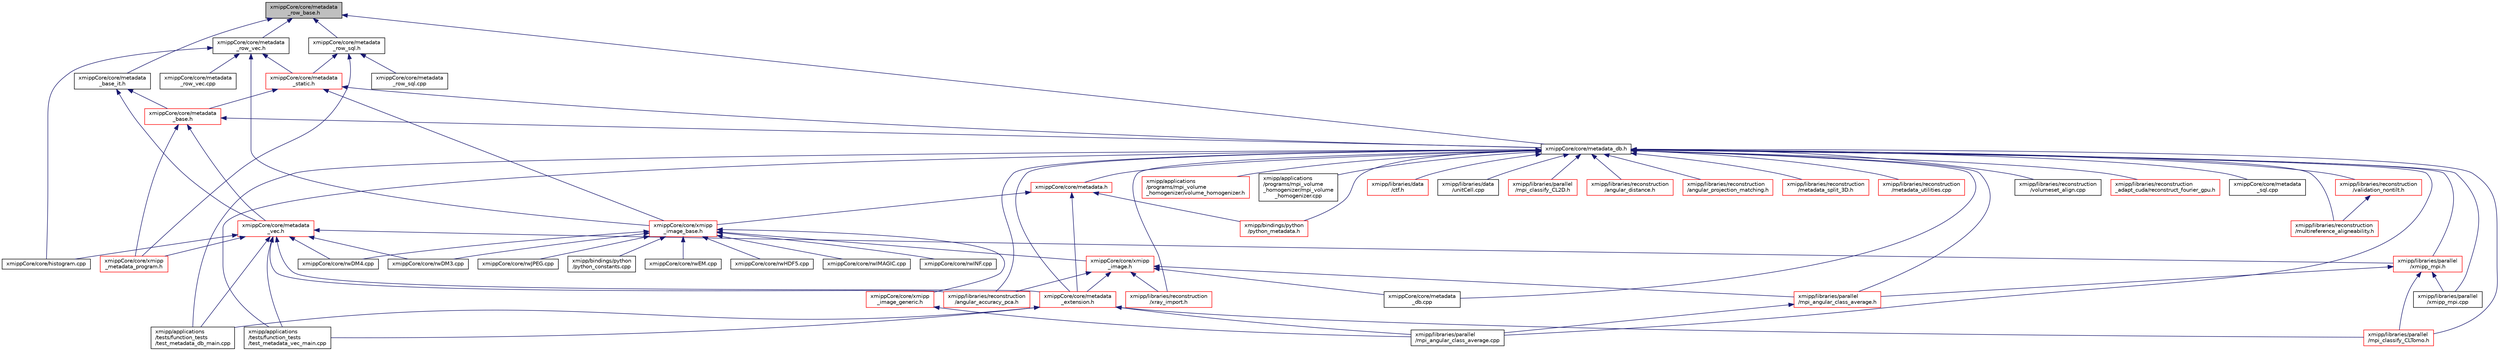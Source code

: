 digraph "xmippCore/core/metadata_row_base.h"
{
  edge [fontname="Helvetica",fontsize="10",labelfontname="Helvetica",labelfontsize="10"];
  node [fontname="Helvetica",fontsize="10",shape=record];
  Node10 [label="xmippCore/core/metadata\l_row_base.h",height=0.2,width=0.4,color="black", fillcolor="grey75", style="filled", fontcolor="black"];
  Node10 -> Node11 [dir="back",color="midnightblue",fontsize="10",style="solid",fontname="Helvetica"];
  Node11 [label="xmippCore/core/metadata\l_row_vec.h",height=0.2,width=0.4,color="black", fillcolor="white", style="filled",URL="$metadata__row__vec_8h.html"];
  Node11 -> Node12 [dir="back",color="midnightblue",fontsize="10",style="solid",fontname="Helvetica"];
  Node12 [label="xmippCore/core/xmipp\l_image_base.h",height=0.2,width=0.4,color="red", fillcolor="white", style="filled",URL="$xmipp__image__base_8h.html"];
  Node12 -> Node13 [dir="back",color="midnightblue",fontsize="10",style="solid",fontname="Helvetica"];
  Node13 [label="xmipp/bindings/python\l/python_constants.cpp",height=0.2,width=0.4,color="black", fillcolor="white", style="filled",URL="$python__constants_8cpp.html"];
  Node12 -> Node14 [dir="back",color="midnightblue",fontsize="10",style="solid",fontname="Helvetica"];
  Node14 [label="xmippCore/core/xmipp\l_image.h",height=0.2,width=0.4,color="red", fillcolor="white", style="filled",URL="$xmipp__image_8h.html"];
  Node14 -> Node433 [dir="back",color="midnightblue",fontsize="10",style="solid",fontname="Helvetica"];
  Node433 [label="xmipp/libraries/parallel\l/mpi_angular_class_average.h",height=0.2,width=0.4,color="red", fillcolor="white", style="filled",URL="$mpi__angular__class__average_8h.html"];
  Node433 -> Node435 [dir="back",color="midnightblue",fontsize="10",style="solid",fontname="Helvetica"];
  Node435 [label="xmipp/libraries/parallel\l/mpi_angular_class_average.cpp",height=0.2,width=0.4,color="black", fillcolor="white", style="filled",URL="$mpi__angular__class__average_8cpp.html"];
  Node14 -> Node442 [dir="back",color="midnightblue",fontsize="10",style="solid",fontname="Helvetica"];
  Node442 [label="xmipp/libraries/reconstruction\l/angular_accuracy_pca.h",height=0.2,width=0.4,color="red", fillcolor="white", style="filled",URL="$angular__accuracy__pca_8h.html"];
  Node14 -> Node550 [dir="back",color="midnightblue",fontsize="10",style="solid",fontname="Helvetica"];
  Node550 [label="xmipp/libraries/reconstruction\l/xray_import.h",height=0.2,width=0.4,color="red", fillcolor="white", style="filled",URL="$xray__import_8h.html"];
  Node14 -> Node556 [dir="back",color="midnightblue",fontsize="10",style="solid",fontname="Helvetica"];
  Node556 [label="xmippCore/core/metadata\l_extension.h",height=0.2,width=0.4,color="red", fillcolor="white", style="filled",URL="$metadata__extension_8h.html"];
  Node556 -> Node557 [dir="back",color="midnightblue",fontsize="10",style="solid",fontname="Helvetica"];
  Node557 [label="xmipp/applications\l/tests/function_tests\l/test_metadata_db_main.cpp",height=0.2,width=0.4,color="black", fillcolor="white", style="filled",URL="$test__metadata__db__main_8cpp.html"];
  Node556 -> Node558 [dir="back",color="midnightblue",fontsize="10",style="solid",fontname="Helvetica"];
  Node558 [label="xmipp/applications\l/tests/function_tests\l/test_metadata_vec_main.cpp",height=0.2,width=0.4,color="black", fillcolor="white", style="filled",URL="$test__metadata__vec__main_8cpp.html"];
  Node556 -> Node435 [dir="back",color="midnightblue",fontsize="10",style="solid",fontname="Helvetica"];
  Node556 -> Node93 [dir="back",color="midnightblue",fontsize="10",style="solid",fontname="Helvetica"];
  Node93 [label="xmipp/libraries/parallel\l/mpi_classify_CLTomo.h",height=0.2,width=0.4,color="red", fillcolor="white", style="filled",URL="$mpi__classify__CLTomo_8h.html"];
  Node14 -> Node584 [dir="back",color="midnightblue",fontsize="10",style="solid",fontname="Helvetica"];
  Node584 [label="xmippCore/core/metadata\l_db.cpp",height=0.2,width=0.4,color="black", fillcolor="white", style="filled",URL="$metadata__db_8cpp.html"];
  Node12 -> Node592 [dir="back",color="midnightblue",fontsize="10",style="solid",fontname="Helvetica"];
  Node592 [label="xmippCore/core/xmipp\l_image_generic.h",height=0.2,width=0.4,color="red", fillcolor="white", style="filled",URL="$xmipp__image__generic_8h.html"];
  Node592 -> Node435 [dir="back",color="midnightblue",fontsize="10",style="solid",fontname="Helvetica"];
  Node12 -> Node608 [dir="back",color="midnightblue",fontsize="10",style="solid",fontname="Helvetica"];
  Node608 [label="xmippCore/core/rwDM3.cpp",height=0.2,width=0.4,color="black", fillcolor="white", style="filled",URL="$rwDM3_8cpp.html"];
  Node12 -> Node609 [dir="back",color="midnightblue",fontsize="10",style="solid",fontname="Helvetica"];
  Node609 [label="xmippCore/core/rwDM4.cpp",height=0.2,width=0.4,color="black", fillcolor="white", style="filled",URL="$rwDM4_8cpp.html"];
  Node12 -> Node610 [dir="back",color="midnightblue",fontsize="10",style="solid",fontname="Helvetica"];
  Node610 [label="xmippCore/core/rwEM.cpp",height=0.2,width=0.4,color="black", fillcolor="white", style="filled",URL="$rwEM_8cpp.html"];
  Node12 -> Node611 [dir="back",color="midnightblue",fontsize="10",style="solid",fontname="Helvetica"];
  Node611 [label="xmippCore/core/rwHDF5.cpp",height=0.2,width=0.4,color="black", fillcolor="white", style="filled",URL="$rwHDF5_8cpp.html"];
  Node12 -> Node612 [dir="back",color="midnightblue",fontsize="10",style="solid",fontname="Helvetica"];
  Node612 [label="xmippCore/core/rwIMAGIC.cpp",height=0.2,width=0.4,color="black", fillcolor="white", style="filled",URL="$rwIMAGIC_8cpp.html"];
  Node12 -> Node613 [dir="back",color="midnightblue",fontsize="10",style="solid",fontname="Helvetica"];
  Node613 [label="xmippCore/core/rwINF.cpp",height=0.2,width=0.4,color="black", fillcolor="white", style="filled",URL="$rwINF_8cpp.html"];
  Node12 -> Node614 [dir="back",color="midnightblue",fontsize="10",style="solid",fontname="Helvetica"];
  Node614 [label="xmippCore/core/rwJPEG.cpp",height=0.2,width=0.4,color="black", fillcolor="white", style="filled",URL="$rwJPEG_8cpp.html"];
  Node11 -> Node622 [dir="back",color="midnightblue",fontsize="10",style="solid",fontname="Helvetica"];
  Node622 [label="xmippCore/core/metadata\l_static.h",height=0.2,width=0.4,color="red", fillcolor="white", style="filled",URL="$metadata__static_8h.html"];
  Node622 -> Node12 [dir="back",color="midnightblue",fontsize="10",style="solid",fontname="Helvetica"];
  Node622 -> Node623 [dir="back",color="midnightblue",fontsize="10",style="solid",fontname="Helvetica"];
  Node623 [label="xmippCore/core/metadata\l_base.h",height=0.2,width=0.4,color="red", fillcolor="white", style="filled",URL="$metadata__base_8h.html"];
  Node623 -> Node624 [dir="back",color="midnightblue",fontsize="10",style="solid",fontname="Helvetica"];
  Node624 [label="xmippCore/core/metadata_db.h",height=0.2,width=0.4,color="black", fillcolor="white", style="filled",URL="$metadata__db_8h.html"];
  Node624 -> Node254 [dir="back",color="midnightblue",fontsize="10",style="solid",fontname="Helvetica"];
  Node254 [label="xmipp/applications\l/programs/mpi_volume\l_homogenizer/volume_homogenizer.h",height=0.2,width=0.4,color="red", fillcolor="white", style="filled",URL="$volume__homogenizer_8h.html"];
  Node624 -> Node256 [dir="back",color="midnightblue",fontsize="10",style="solid",fontname="Helvetica"];
  Node256 [label="xmipp/applications\l/programs/mpi_volume\l_homogenizer/mpi_volume\l_homogenizer.cpp",height=0.2,width=0.4,color="black", fillcolor="white", style="filled",URL="$mpi__volume__homogenizer_8cpp.html"];
  Node624 -> Node557 [dir="back",color="midnightblue",fontsize="10",style="solid",fontname="Helvetica"];
  Node624 -> Node558 [dir="back",color="midnightblue",fontsize="10",style="solid",fontname="Helvetica"];
  Node624 -> Node625 [dir="back",color="midnightblue",fontsize="10",style="solid",fontname="Helvetica"];
  Node625 [label="xmipp/bindings/python\l/python_metadata.h",height=0.2,width=0.4,color="red", fillcolor="white", style="filled",URL="$python__metadata_8h.html"];
  Node624 -> Node629 [dir="back",color="midnightblue",fontsize="10",style="solid",fontname="Helvetica"];
  Node629 [label="xmipp/libraries/data\l/ctf.h",height=0.2,width=0.4,color="red", fillcolor="white", style="filled",URL="$ctf_8h.html"];
  Node624 -> Node419 [dir="back",color="midnightblue",fontsize="10",style="solid",fontname="Helvetica"];
  Node419 [label="xmipp/libraries/data\l/unitCell.cpp",height=0.2,width=0.4,color="black", fillcolor="white", style="filled",URL="$unitCell_8cpp.html"];
  Node624 -> Node433 [dir="back",color="midnightblue",fontsize="10",style="solid",fontname="Helvetica"];
  Node624 -> Node435 [dir="back",color="midnightblue",fontsize="10",style="solid",fontname="Helvetica"];
  Node624 -> Node633 [dir="back",color="midnightblue",fontsize="10",style="solid",fontname="Helvetica"];
  Node633 [label="xmipp/libraries/parallel\l/mpi_classify_CL2D.h",height=0.2,width=0.4,color="red", fillcolor="white", style="filled",URL="$mpi__classify__CL2D_8h.html"];
  Node624 -> Node635 [dir="back",color="midnightblue",fontsize="10",style="solid",fontname="Helvetica"];
  Node635 [label="xmipp/libraries/parallel\l/xmipp_mpi.h",height=0.2,width=0.4,color="red", fillcolor="white", style="filled",URL="$xmipp__mpi_8h.html"];
  Node635 -> Node433 [dir="back",color="midnightblue",fontsize="10",style="solid",fontname="Helvetica"];
  Node635 -> Node93 [dir="back",color="midnightblue",fontsize="10",style="solid",fontname="Helvetica"];
  Node635 -> Node658 [dir="back",color="midnightblue",fontsize="10",style="solid",fontname="Helvetica"];
  Node658 [label="xmipp/libraries/parallel\l/xmipp_mpi.cpp",height=0.2,width=0.4,color="black", fillcolor="white", style="filled",URL="$xmipp__mpi_8cpp.html"];
  Node624 -> Node93 [dir="back",color="midnightblue",fontsize="10",style="solid",fontname="Helvetica"];
  Node624 -> Node658 [dir="back",color="midnightblue",fontsize="10",style="solid",fontname="Helvetica"];
  Node624 -> Node442 [dir="back",color="midnightblue",fontsize="10",style="solid",fontname="Helvetica"];
  Node624 -> Node659 [dir="back",color="midnightblue",fontsize="10",style="solid",fontname="Helvetica"];
  Node659 [label="xmipp/libraries/reconstruction\l/angular_distance.h",height=0.2,width=0.4,color="red", fillcolor="white", style="filled",URL="$angular__distance_8h.html"];
  Node624 -> Node664 [dir="back",color="midnightblue",fontsize="10",style="solid",fontname="Helvetica"];
  Node664 [label="xmipp/libraries/reconstruction\l/angular_projection_matching.h",height=0.2,width=0.4,color="red", fillcolor="white", style="filled",URL="$angular__projection__matching_8h.html"];
  Node624 -> Node666 [dir="back",color="midnightblue",fontsize="10",style="solid",fontname="Helvetica"];
  Node666 [label="xmipp/libraries/reconstruction\l/metadata_split_3D.h",height=0.2,width=0.4,color="red", fillcolor="white", style="filled",URL="$metadata__split__3D_8h.html"];
  Node624 -> Node668 [dir="back",color="midnightblue",fontsize="10",style="solid",fontname="Helvetica"];
  Node668 [label="xmipp/libraries/reconstruction\l/metadata_utilities.cpp",height=0.2,width=0.4,color="red", fillcolor="white", style="filled",URL="$metadata__utilities_8cpp.html"];
  Node624 -> Node670 [dir="back",color="midnightblue",fontsize="10",style="solid",fontname="Helvetica"];
  Node670 [label="xmipp/libraries/reconstruction\l/validation_nontilt.h",height=0.2,width=0.4,color="red", fillcolor="white", style="filled",URL="$validation__nontilt_8h.html"];
  Node670 -> Node166 [dir="back",color="midnightblue",fontsize="10",style="solid",fontname="Helvetica"];
  Node166 [label="xmipp/libraries/reconstruction\l/multireference_aligneability.h",height=0.2,width=0.4,color="red", fillcolor="white", style="filled",URL="$multireference__aligneability_8h.html"];
  Node624 -> Node166 [dir="back",color="midnightblue",fontsize="10",style="solid",fontname="Helvetica"];
  Node624 -> Node673 [dir="back",color="midnightblue",fontsize="10",style="solid",fontname="Helvetica"];
  Node673 [label="xmipp/libraries/reconstruction\l/volumeset_align.cpp",height=0.2,width=0.4,color="black", fillcolor="white", style="filled",URL="$volumeset__align_8cpp.html"];
  Node624 -> Node550 [dir="back",color="midnightblue",fontsize="10",style="solid",fontname="Helvetica"];
  Node624 -> Node237 [dir="back",color="midnightblue",fontsize="10",style="solid",fontname="Helvetica"];
  Node237 [label="xmipp/libraries/reconstruction\l_adapt_cuda/reconstruct_fourier_gpu.h",height=0.2,width=0.4,color="red", fillcolor="white", style="filled",URL="$reconstruct__fourier__gpu_8h.html"];
  Node624 -> Node674 [dir="back",color="midnightblue",fontsize="10",style="solid",fontname="Helvetica"];
  Node674 [label="xmippCore/core/metadata.h",height=0.2,width=0.4,color="red", fillcolor="white", style="filled",URL="$metadata_8h.html"];
  Node674 -> Node625 [dir="back",color="midnightblue",fontsize="10",style="solid",fontname="Helvetica"];
  Node674 -> Node12 [dir="back",color="midnightblue",fontsize="10",style="solid",fontname="Helvetica"];
  Node674 -> Node556 [dir="back",color="midnightblue",fontsize="10",style="solid",fontname="Helvetica"];
  Node624 -> Node556 [dir="back",color="midnightblue",fontsize="10",style="solid",fontname="Helvetica"];
  Node624 -> Node584 [dir="back",color="midnightblue",fontsize="10",style="solid",fontname="Helvetica"];
  Node624 -> Node706 [dir="back",color="midnightblue",fontsize="10",style="solid",fontname="Helvetica"];
  Node706 [label="xmippCore/core/metadata\l_sql.cpp",height=0.2,width=0.4,color="black", fillcolor="white", style="filled",URL="$metadata__sql_8cpp.html"];
  Node623 -> Node707 [dir="back",color="midnightblue",fontsize="10",style="solid",fontname="Helvetica"];
  Node707 [label="xmippCore/core/metadata\l_vec.h",height=0.2,width=0.4,color="red", fillcolor="white", style="filled",URL="$metadata__vec_8h.html"];
  Node707 -> Node557 [dir="back",color="midnightblue",fontsize="10",style="solid",fontname="Helvetica"];
  Node707 -> Node558 [dir="back",color="midnightblue",fontsize="10",style="solid",fontname="Helvetica"];
  Node707 -> Node635 [dir="back",color="midnightblue",fontsize="10",style="solid",fontname="Helvetica"];
  Node707 -> Node442 [dir="back",color="midnightblue",fontsize="10",style="solid",fontname="Helvetica"];
  Node707 -> Node556 [dir="back",color="midnightblue",fontsize="10",style="solid",fontname="Helvetica"];
  Node707 -> Node740 [dir="back",color="midnightblue",fontsize="10",style="solid",fontname="Helvetica"];
  Node740 [label="xmippCore/core/histogram.cpp",height=0.2,width=0.4,color="black", fillcolor="white", style="filled",URL="$histogram_8cpp.html"];
  Node707 -> Node608 [dir="back",color="midnightblue",fontsize="10",style="solid",fontname="Helvetica"];
  Node707 -> Node609 [dir="back",color="midnightblue",fontsize="10",style="solid",fontname="Helvetica"];
  Node707 -> Node741 [dir="back",color="midnightblue",fontsize="10",style="solid",fontname="Helvetica"];
  Node741 [label="xmippCore/core/xmipp\l_metadata_program.h",height=0.2,width=0.4,color="red", fillcolor="white", style="filled",URL="$xmipp__metadata__program_8h.html"];
  Node623 -> Node741 [dir="back",color="midnightblue",fontsize="10",style="solid",fontname="Helvetica"];
  Node622 -> Node624 [dir="back",color="midnightblue",fontsize="10",style="solid",fontname="Helvetica"];
  Node11 -> Node740 [dir="back",color="midnightblue",fontsize="10",style="solid",fontname="Helvetica"];
  Node11 -> Node767 [dir="back",color="midnightblue",fontsize="10",style="solid",fontname="Helvetica"];
  Node767 [label="xmippCore/core/metadata\l_row_vec.cpp",height=0.2,width=0.4,color="black", fillcolor="white", style="filled",URL="$metadata__row__vec_8cpp.html"];
  Node10 -> Node768 [dir="back",color="midnightblue",fontsize="10",style="solid",fontname="Helvetica"];
  Node768 [label="xmippCore/core/metadata\l_row_sql.h",height=0.2,width=0.4,color="black", fillcolor="white", style="filled",URL="$metadata__row__sql_8h.html"];
  Node768 -> Node622 [dir="back",color="midnightblue",fontsize="10",style="solid",fontname="Helvetica"];
  Node768 -> Node769 [dir="back",color="midnightblue",fontsize="10",style="solid",fontname="Helvetica"];
  Node769 [label="xmippCore/core/metadata\l_row_sql.cpp",height=0.2,width=0.4,color="black", fillcolor="white", style="filled",URL="$metadata__row__sql_8cpp.html"];
  Node768 -> Node741 [dir="back",color="midnightblue",fontsize="10",style="solid",fontname="Helvetica"];
  Node10 -> Node770 [dir="back",color="midnightblue",fontsize="10",style="solid",fontname="Helvetica"];
  Node770 [label="xmippCore/core/metadata\l_base_it.h",height=0.2,width=0.4,color="black", fillcolor="white", style="filled",URL="$metadata__base__it_8h.html"];
  Node770 -> Node623 [dir="back",color="midnightblue",fontsize="10",style="solid",fontname="Helvetica"];
  Node770 -> Node707 [dir="back",color="midnightblue",fontsize="10",style="solid",fontname="Helvetica"];
  Node10 -> Node624 [dir="back",color="midnightblue",fontsize="10",style="solid",fontname="Helvetica"];
}
